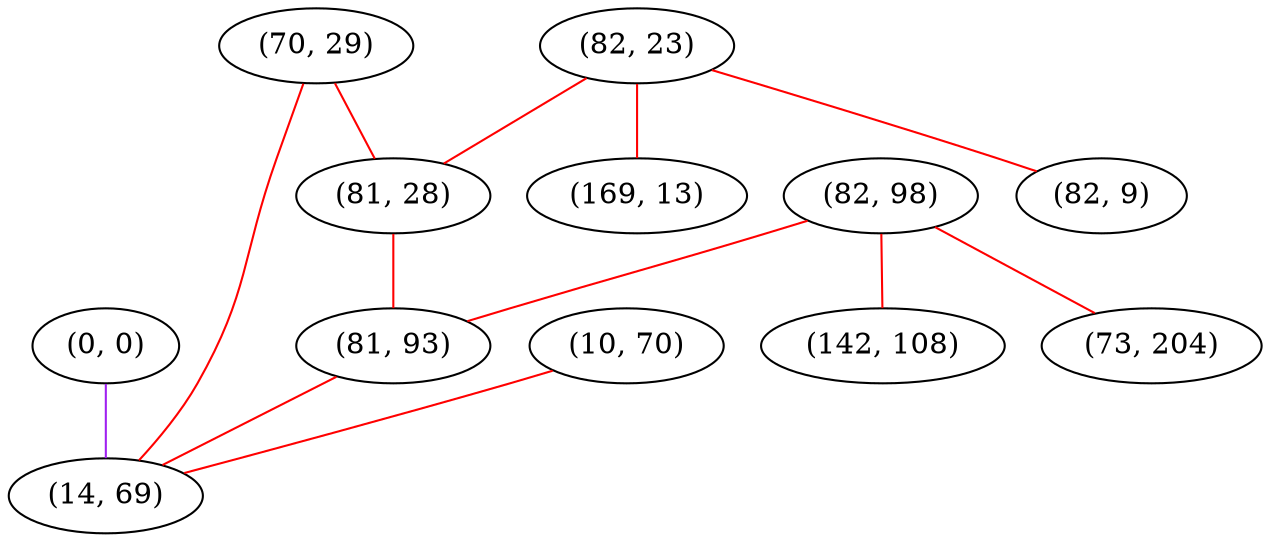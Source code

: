 graph "" {
"(82, 23)";
"(169, 13)";
"(0, 0)";
"(70, 29)";
"(81, 28)";
"(82, 98)";
"(81, 93)";
"(10, 70)";
"(142, 108)";
"(14, 69)";
"(82, 9)";
"(73, 204)";
"(82, 23)" -- "(169, 13)"  [color=red, key=0, weight=1];
"(82, 23)" -- "(82, 9)"  [color=red, key=0, weight=1];
"(82, 23)" -- "(81, 28)"  [color=red, key=0, weight=1];
"(0, 0)" -- "(14, 69)"  [color=purple, key=0, weight=4];
"(70, 29)" -- "(81, 28)"  [color=red, key=0, weight=1];
"(70, 29)" -- "(14, 69)"  [color=red, key=0, weight=1];
"(81, 28)" -- "(81, 93)"  [color=red, key=0, weight=1];
"(82, 98)" -- "(81, 93)"  [color=red, key=0, weight=1];
"(82, 98)" -- "(73, 204)"  [color=red, key=0, weight=1];
"(82, 98)" -- "(142, 108)"  [color=red, key=0, weight=1];
"(81, 93)" -- "(14, 69)"  [color=red, key=0, weight=1];
"(10, 70)" -- "(14, 69)"  [color=red, key=0, weight=1];
}
